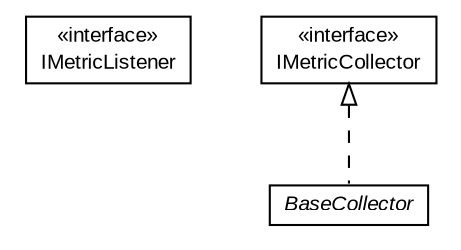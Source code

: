 #!/usr/local/bin/dot
#
# Class diagram 
# Generated by UMLGraph version R5_6-24-gf6e263 (http://www.umlgraph.org/)
#

digraph G {
	edge [fontname="arial",fontsize=10,labelfontname="arial",labelfontsize=10];
	node [fontname="arial",fontsize=10,shape=plaintext];
	nodesep=0.25;
	ranksep=0.5;
	// com.mycompany.task1.metric.interfaces.IMetricListener
	c62 [label=<<table title="com.mycompany.task1.metric.interfaces.IMetricListener" border="0" cellborder="1" cellspacing="0" cellpadding="2" port="p" href="./IMetricListener.html">
		<tr><td><table border="0" cellspacing="0" cellpadding="1">
<tr><td align="center" balign="center"> &#171;interface&#187; </td></tr>
<tr><td align="center" balign="center"> IMetricListener </td></tr>
		</table></td></tr>
		</table>>, URL="./IMetricListener.html", fontname="arial", fontcolor="black", fontsize=10.0];
	// com.mycompany.task1.metric.interfaces.IMetricCollector
	c63 [label=<<table title="com.mycompany.task1.metric.interfaces.IMetricCollector" border="0" cellborder="1" cellspacing="0" cellpadding="2" port="p" href="./IMetricCollector.html">
		<tr><td><table border="0" cellspacing="0" cellpadding="1">
<tr><td align="center" balign="center"> &#171;interface&#187; </td></tr>
<tr><td align="center" balign="center"> IMetricCollector </td></tr>
		</table></td></tr>
		</table>>, URL="./IMetricCollector.html", fontname="arial", fontcolor="black", fontsize=10.0];
	// com.mycompany.task1.metric.interfaces.BaseCollector
	c64 [label=<<table title="com.mycompany.task1.metric.interfaces.BaseCollector" border="0" cellborder="1" cellspacing="0" cellpadding="2" port="p" href="./BaseCollector.html">
		<tr><td><table border="0" cellspacing="0" cellpadding="1">
<tr><td align="center" balign="center"><font face="arial italic"> BaseCollector </font></td></tr>
		</table></td></tr>
		</table>>, URL="./BaseCollector.html", fontname="arial", fontcolor="black", fontsize=10.0];
	//com.mycompany.task1.metric.interfaces.BaseCollector implements com.mycompany.task1.metric.interfaces.IMetricCollector
	c63:p -> c64:p [dir=back,arrowtail=empty,style=dashed];
}


